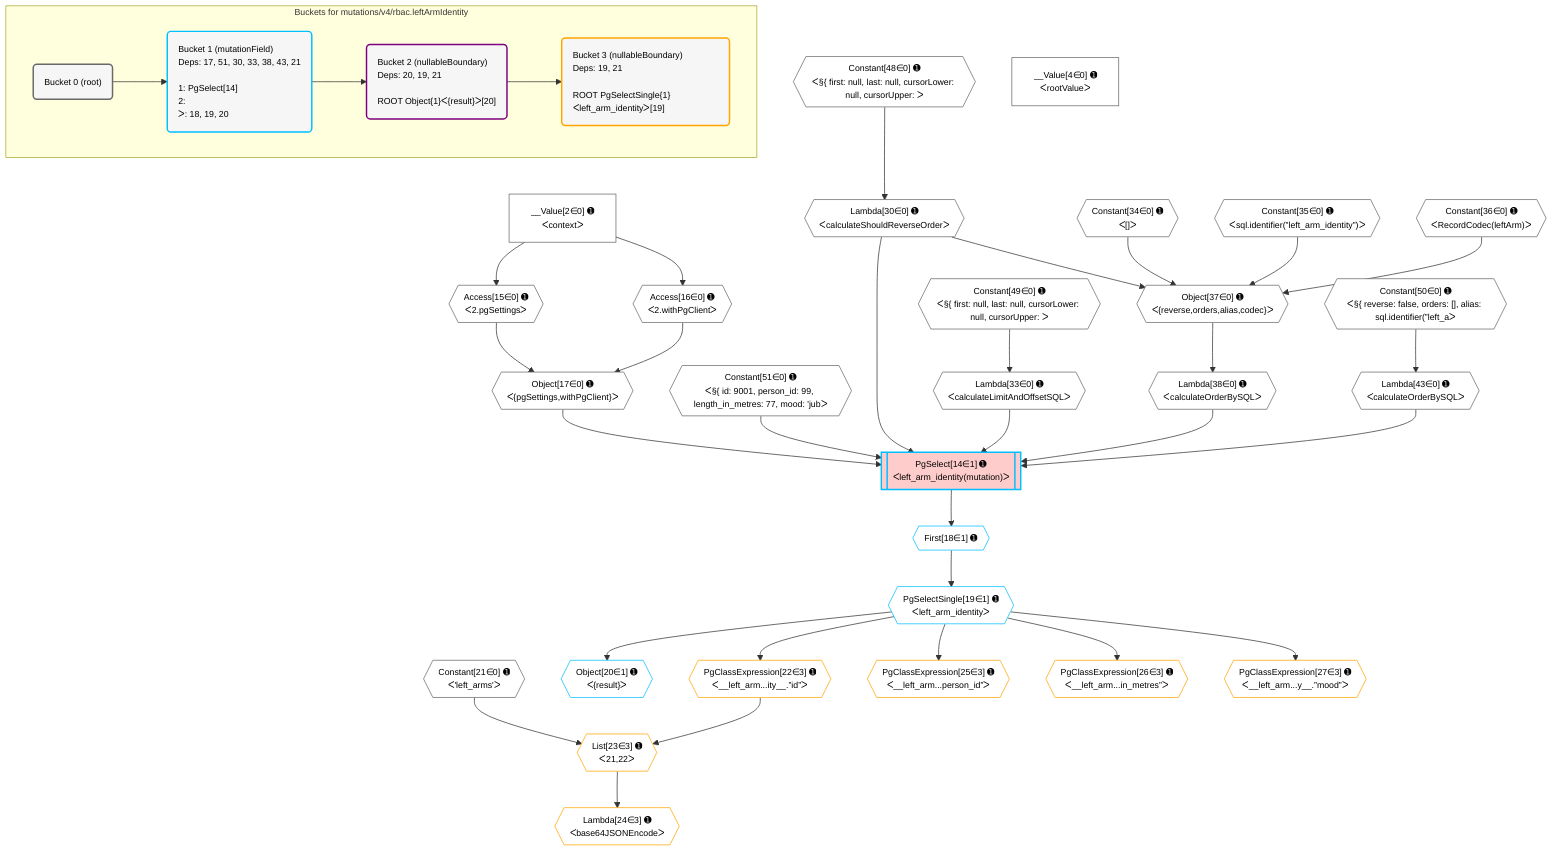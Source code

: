 %%{init: {'themeVariables': { 'fontSize': '12px'}}}%%
graph TD
    classDef path fill:#eee,stroke:#000,color:#000
    classDef plan fill:#fff,stroke-width:1px,color:#000
    classDef itemplan fill:#fff,stroke-width:2px,color:#000
    classDef unbatchedplan fill:#dff,stroke-width:1px,color:#000
    classDef sideeffectplan fill:#fcc,stroke-width:2px,color:#000
    classDef bucket fill:#f6f6f6,color:#000,stroke-width:2px,text-align:left


    %% plan dependencies
    Object37{{"Object[37∈0] ➊<br />ᐸ{reverse,orders,alias,codec}ᐳ"}}:::plan
    Lambda30{{"Lambda[30∈0] ➊<br />ᐸcalculateShouldReverseOrderᐳ"}}:::plan
    Constant34{{"Constant[34∈0] ➊<br />ᐸ[]ᐳ"}}:::plan
    Constant35{{"Constant[35∈0] ➊<br />ᐸsql.identifier(”left_arm_identity”)ᐳ"}}:::plan
    Constant36{{"Constant[36∈0] ➊<br />ᐸRecordCodec(leftArm)ᐳ"}}:::plan
    Lambda30 & Constant34 & Constant35 & Constant36 --> Object37
    Object17{{"Object[17∈0] ➊<br />ᐸ{pgSettings,withPgClient}ᐳ"}}:::plan
    Access15{{"Access[15∈0] ➊<br />ᐸ2.pgSettingsᐳ"}}:::plan
    Access16{{"Access[16∈0] ➊<br />ᐸ2.withPgClientᐳ"}}:::plan
    Access15 & Access16 --> Object17
    __Value2["__Value[2∈0] ➊<br />ᐸcontextᐳ"]:::plan
    __Value2 --> Access15
    __Value2 --> Access16
    Constant48{{"Constant[48∈0] ➊<br />ᐸ§{ first: null, last: null, cursorLower: null, cursorUpper: ᐳ"}}:::plan
    Constant48 --> Lambda30
    Lambda33{{"Lambda[33∈0] ➊<br />ᐸcalculateLimitAndOffsetSQLᐳ"}}:::plan
    Constant49{{"Constant[49∈0] ➊<br />ᐸ§{ first: null, last: null, cursorLower: null, cursorUpper: ᐳ"}}:::plan
    Constant49 --> Lambda33
    Lambda38{{"Lambda[38∈0] ➊<br />ᐸcalculateOrderBySQLᐳ"}}:::plan
    Object37 --> Lambda38
    Lambda43{{"Lambda[43∈0] ➊<br />ᐸcalculateOrderBySQLᐳ"}}:::plan
    Constant50{{"Constant[50∈0] ➊<br />ᐸ§{ reverse: false, orders: [], alias: sql.identifier(”left_aᐳ"}}:::plan
    Constant50 --> Lambda43
    __Value4["__Value[4∈0] ➊<br />ᐸrootValueᐳ"]:::plan
    Constant21{{"Constant[21∈0] ➊<br />ᐸ'left_arms'ᐳ"}}:::plan
    Constant51{{"Constant[51∈0] ➊<br />ᐸ§{ id: 9001, person_id: 99, length_in_metres: 77, mood: 'jubᐳ"}}:::plan
    PgSelect14[["PgSelect[14∈1] ➊<br />ᐸleft_arm_identity(mutation)ᐳ"]]:::sideeffectplan
    Object17 & Constant51 & Lambda30 & Lambda33 & Lambda38 & Lambda43 --> PgSelect14
    First18{{"First[18∈1] ➊"}}:::plan
    PgSelect14 --> First18
    PgSelectSingle19{{"PgSelectSingle[19∈1] ➊<br />ᐸleft_arm_identityᐳ"}}:::plan
    First18 --> PgSelectSingle19
    Object20{{"Object[20∈1] ➊<br />ᐸ{result}ᐳ"}}:::plan
    PgSelectSingle19 --> Object20
    List23{{"List[23∈3] ➊<br />ᐸ21,22ᐳ"}}:::plan
    PgClassExpression22{{"PgClassExpression[22∈3] ➊<br />ᐸ__left_arm...ity__.”id”ᐳ"}}:::plan
    Constant21 & PgClassExpression22 --> List23
    PgSelectSingle19 --> PgClassExpression22
    Lambda24{{"Lambda[24∈3] ➊<br />ᐸbase64JSONEncodeᐳ"}}:::plan
    List23 --> Lambda24
    PgClassExpression25{{"PgClassExpression[25∈3] ➊<br />ᐸ__left_arm...person_id”ᐳ"}}:::plan
    PgSelectSingle19 --> PgClassExpression25
    PgClassExpression26{{"PgClassExpression[26∈3] ➊<br />ᐸ__left_arm...in_metres”ᐳ"}}:::plan
    PgSelectSingle19 --> PgClassExpression26
    PgClassExpression27{{"PgClassExpression[27∈3] ➊<br />ᐸ__left_arm...y__.”mood”ᐳ"}}:::plan
    PgSelectSingle19 --> PgClassExpression27

    %% define steps

    subgraph "Buckets for mutations/v4/rbac.leftArmIdentity"
    Bucket0("Bucket 0 (root)"):::bucket
    classDef bucket0 stroke:#696969
    class Bucket0,__Value2,__Value4,Access15,Access16,Object17,Constant21,Lambda30,Lambda33,Constant34,Constant35,Constant36,Object37,Lambda38,Lambda43,Constant48,Constant49,Constant50,Constant51 bucket0
    Bucket1("Bucket 1 (mutationField)<br />Deps: 17, 51, 30, 33, 38, 43, 21<br /><br />1: PgSelect[14]<br />2: <br />ᐳ: 18, 19, 20"):::bucket
    classDef bucket1 stroke:#00bfff
    class Bucket1,PgSelect14,First18,PgSelectSingle19,Object20 bucket1
    Bucket2("Bucket 2 (nullableBoundary)<br />Deps: 20, 19, 21<br /><br />ROOT Object{1}ᐸ{result}ᐳ[20]"):::bucket
    classDef bucket2 stroke:#7f007f
    class Bucket2 bucket2
    Bucket3("Bucket 3 (nullableBoundary)<br />Deps: 19, 21<br /><br />ROOT PgSelectSingle{1}ᐸleft_arm_identityᐳ[19]"):::bucket
    classDef bucket3 stroke:#ffa500
    class Bucket3,PgClassExpression22,List23,Lambda24,PgClassExpression25,PgClassExpression26,PgClassExpression27 bucket3
    Bucket0 --> Bucket1
    Bucket1 --> Bucket2
    Bucket2 --> Bucket3
    end